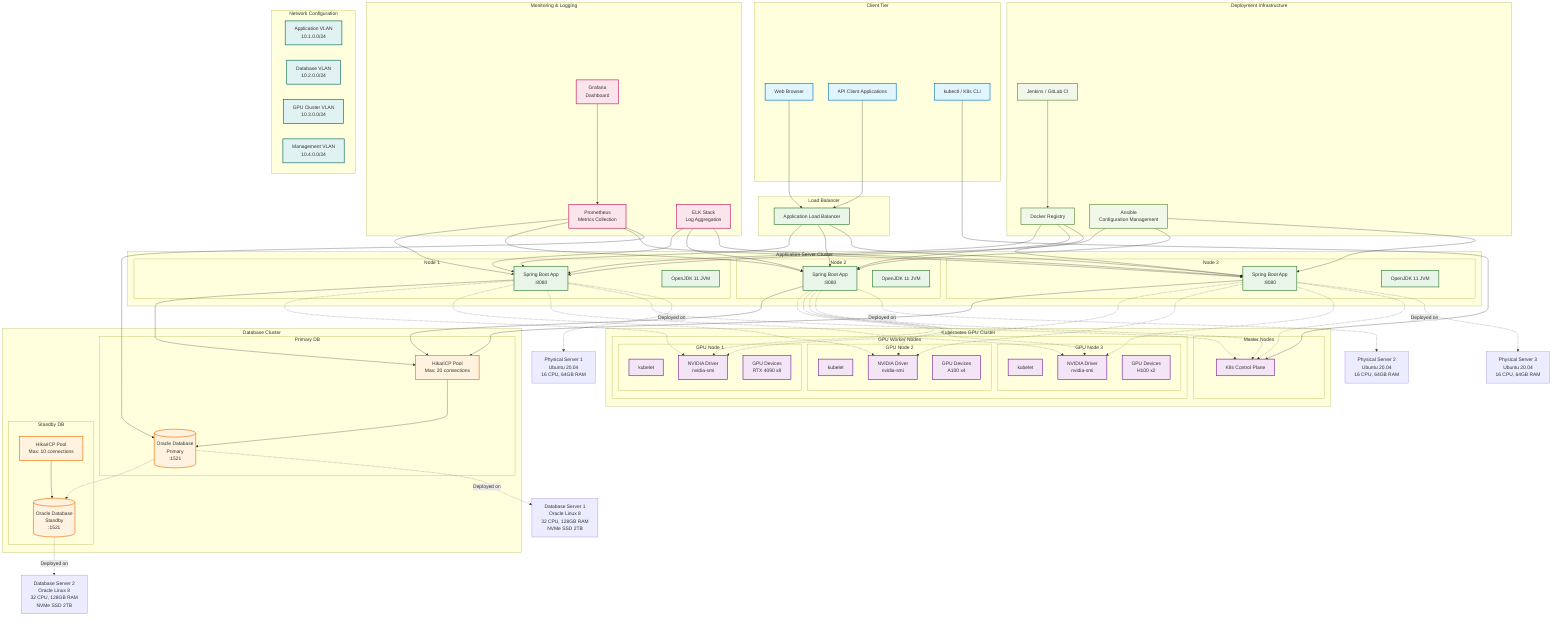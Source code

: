 graph TB
    %% 클라이언트 계층
    subgraph "Client Tier"
        WEB[Web Browser]
        API_CLIENT[API Client Applications]
        KUBECTL[kubectl / K8s CLI]
    end

    %% 로드 밸런서
    subgraph "Load Balancer"
        LB[Application Load Balancer]
    end

    %% 애플리케이션 서버 클러스터
    subgraph "Application Server Cluster"
        subgraph "Node 1"
            APP1[Spring Boot App<br/>:8080]
            JVM1[OpenJDK 11 JVM]
        end
        
        subgraph "Node 2"
            APP2[Spring Boot App<br/>:8080]
            JVM2[OpenJDK 11 JVM]
        end
        
        subgraph "Node 3"
            APP3[Spring Boot App<br/>:8080]
            JVM3[OpenJDK 11 JVM]
        end
    end

    %% 데이터베이스 클러스터
    subgraph "Database Cluster"
        subgraph "Primary DB"
            ORACLE_P[(Oracle Database<br/>Primary<br/>:1521)]
            HIKARI_P[HikariCP Pool<br/>Max: 20 connections]
        end
        
        subgraph "Standby DB"
            ORACLE_S[(Oracle Database<br/>Standby<br/>:1521)]
            HIKARI_S[HikariCP Pool<br/>Max: 10 connections]
        end
    end

    %% Kubernetes 클러스터 (모니터링 대상)
    subgraph "Kubernetes GPU Cluster"
        subgraph "Master Nodes"
            K8S_MASTER[K8s Control Plane]
        end
        
        subgraph "GPU Worker Nodes"
            subgraph "GPU Node 1"
                KUBELET1[kubelet]
                NVIDIA1[NVIDIA Driver<br/>nvidia-smi]
                GPU1[GPU Devices<br/>RTX 4090 x8]
            end
            
            subgraph "GPU Node 2"
                KUBELET2[kubelet]
                NVIDIA2[NVIDIA Driver<br/>nvidia-smi]
                GPU2[GPU Devices<br/>A100 x4]
            end
            
            subgraph "GPU Node 3"
                KUBELET3[kubelet]
                NVIDIA3[NVIDIA Driver<br/>nvidia-smi]
                GPU3[GPU Devices<br/>H100 x2]
            end
        end
    end

    %% 모니터링 및 로깅
    subgraph "Monitoring & Logging"
        PROMETHEUS[Prometheus<br/>Metrics Collection]
        GRAFANA[Grafana<br/>Dashboard]
        ELK[ELK Stack<br/>Log Aggregation]
    end

    %% 배포 인프라
    subgraph "Deployment Infrastructure"
        DOCKER[Docker Registry]
        CI_CD[Jenkins / GitLab CI]
        ANSIBLE[Ansible<br/>Configuration Management]
    end

    %% 네트워크 연결
    WEB --> LB
    API_CLIENT --> LB
    KUBECTL --> K8S_MASTER

    LB --> APP1
    LB --> APP2
    LB --> APP3

    APP1 --> HIKARI_P
    APP2 --> HIKARI_P
    APP3 --> HIKARI_P
    
    HIKARI_P --> ORACLE_P
    HIKARI_S --> ORACLE_S
    ORACLE_P -.-> ORACLE_S

    %% 메트릭 수집 연결
    APP1 -.-> NVIDIA1
    APP1 -.-> NVIDIA2
    APP1 -.-> NVIDIA3
    
    APP2 -.-> NVIDIA1
    APP2 -.-> NVIDIA2
    APP2 -.-> NVIDIA3
    
    APP3 -.-> NVIDIA1
    APP3 -.-> NVIDIA2
    APP3 -.-> NVIDIA3

    %% Kubernetes API 연결
    APP1 -.-> K8S_MASTER
    APP2 -.-> K8S_MASTER
    APP3 -.-> K8S_MASTER

    %% 모니터링 연결
    PROMETHEUS --> APP1
    PROMETHEUS --> APP2
    PROMETHEUS --> APP3
    PROMETHEUS --> ORACLE_P
    
    GRAFANA --> PROMETHEUS
    ELK --> APP1
    ELK --> APP2
    ELK --> APP3

    %% 배포 연결
    CI_CD --> DOCKER
    DOCKER --> APP1
    DOCKER --> APP2
    DOCKER --> APP3
    
    ANSIBLE --> APP1
    ANSIBLE --> APP2
    ANSIBLE --> APP3

    %% 노드 배치 정보
    APP1 -.-> |"Deployed on"| NODE1[Physical Server 1<br/>Ubuntu 20.04<br/>16 CPU, 64GB RAM]
    APP2 -.-> |"Deployed on"| NODE2[Physical Server 2<br/>Ubuntu 20.04<br/>16 CPU, 64GB RAM]
    APP3 -.-> |"Deployed on"| NODE3[Physical Server 3<br/>Ubuntu 20.04<br/>16 CPU, 64GB RAM]

    ORACLE_P -.-> |"Deployed on"| DB_NODE1[Database Server 1<br/>Oracle Linux 8<br/>32 CPU, 128GB RAM<br/>NVMe SSD 2TB]
    
    ORACLE_S -.-> |"Deployed on"| DB_NODE2[Database Server 2<br/>Oracle Linux 8<br/>32 CPU, 128GB RAM<br/>NVMe SSD 2TB]

    %% 네트워크 정보
    subgraph "Network Configuration"
        VLAN1[Application VLAN<br/>10.1.0.0/24]
        VLAN2[Database VLAN<br/>10.2.0.0/24]
        VLAN3[GPU Cluster VLAN<br/>10.3.0.0/24]
        VLAN4[Management VLAN<br/>10.4.0.0/24]
    end

    %% 스타일링
    classDef client fill:#e1f5fe,stroke:#0277bd,stroke-width:2px
    classDef app fill:#e8f5e8,stroke:#2e7d32,stroke-width:2px
    classDef database fill:#fff3e0,stroke:#ef6c00,stroke-width:2px
    classDef k8s fill:#f3e5f5,stroke:#7b1fa2,stroke-width:2px
    classDef monitoring fill:#fce4ec,stroke:#c2185b,stroke-width:2px
    classDef infrastructure fill:#f1f8e9,stroke:#558b2f,stroke-width:2px
    classDef network fill:#e0f2f1,stroke:#00695c,stroke-width:2px

    class WEB,API_CLIENT,KUBECTL client
    class LB,APP1,APP2,APP3,JVM1,JVM2,JVM3 app
    class ORACLE_P,ORACLE_S,HIKARI_P,HIKARI_S database
    class K8S_MASTER,KUBELET1,KUBELET2,KUBELET3,NVIDIA1,NVIDIA2,NVIDIA3,GPU1,GPU2,GPU3 k8s
    class PROMETHEUS,GRAFANA,ELK monitoring
    class DOCKER,CI_CD,ANSIBLE infrastructure
    class VLAN1,VLAN2,VLAN3,VLAN4 network